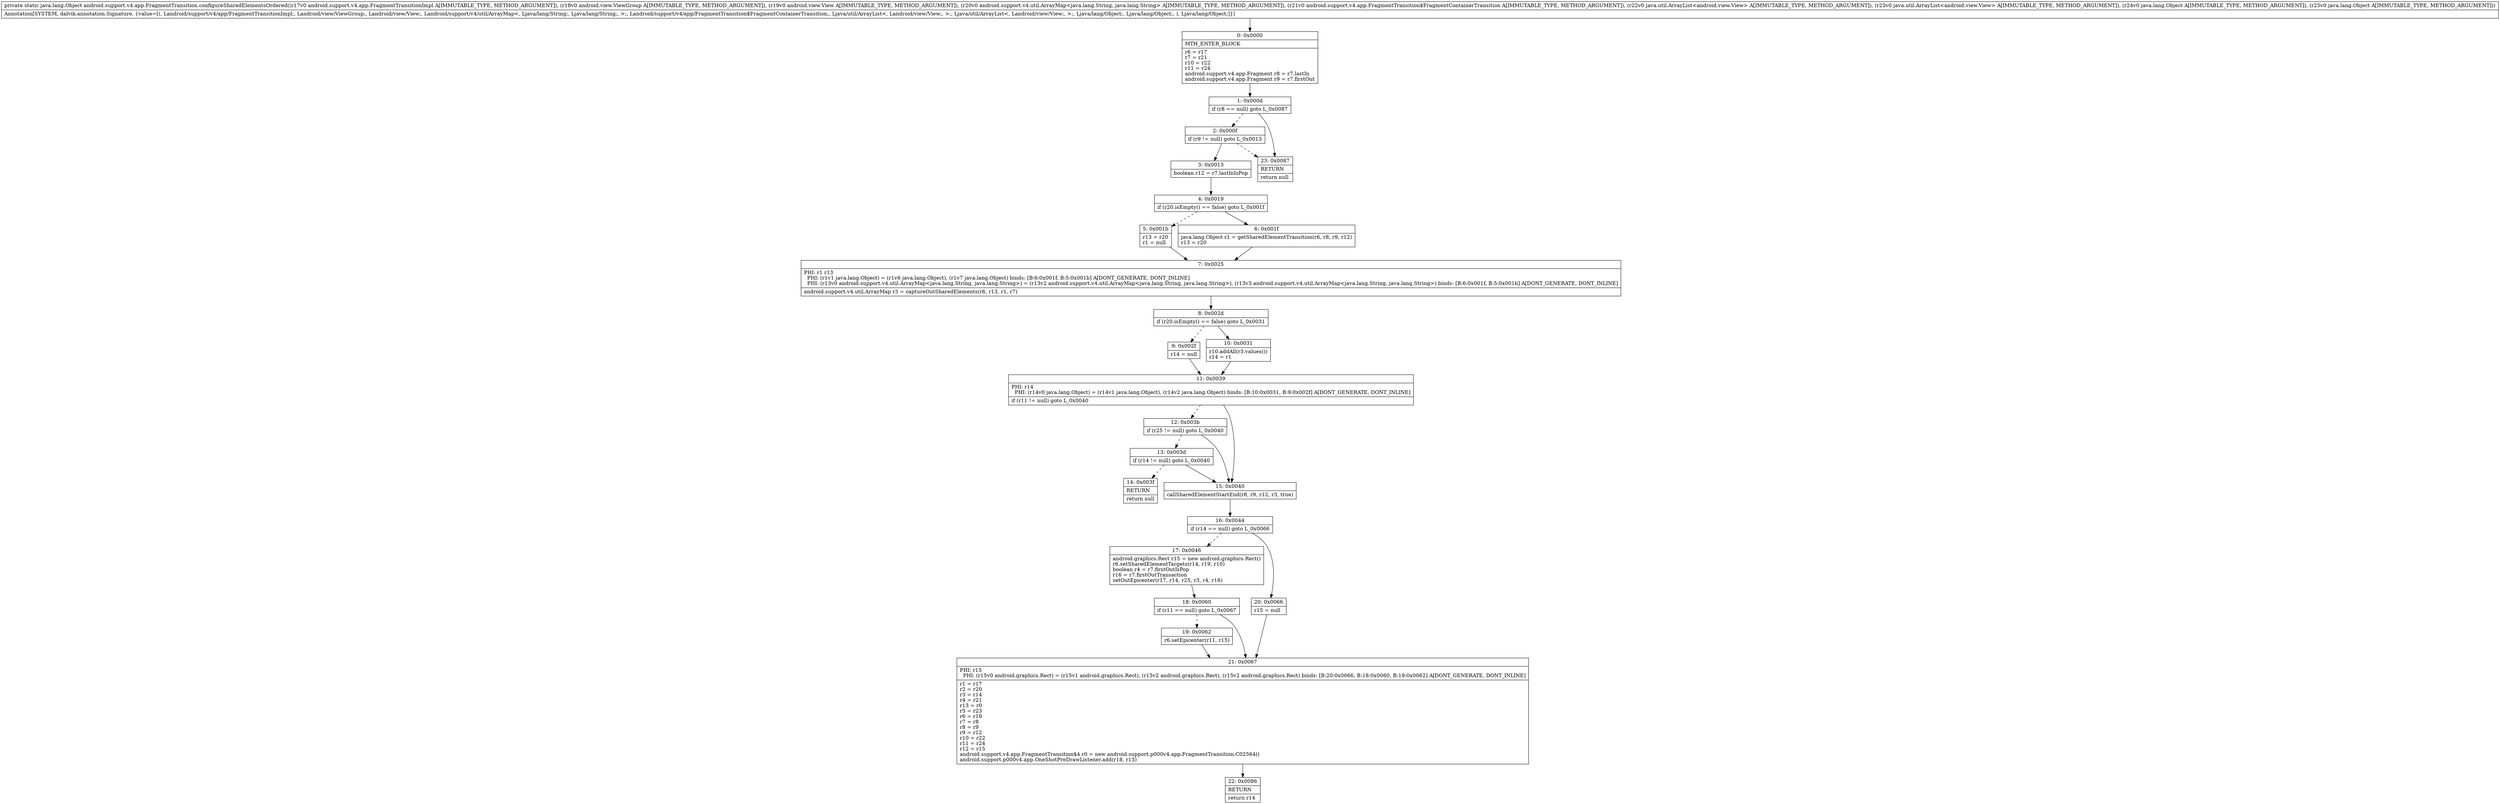 digraph "CFG forandroid.support.v4.app.FragmentTransition.configureSharedElementsOrdered(Landroid\/support\/v4\/app\/FragmentTransitionImpl;Landroid\/view\/ViewGroup;Landroid\/view\/View;Landroid\/support\/v4\/util\/ArrayMap;Landroid\/support\/v4\/app\/FragmentTransition$FragmentContainerTransition;Ljava\/util\/ArrayList;Ljava\/util\/ArrayList;Ljava\/lang\/Object;Ljava\/lang\/Object;)Ljava\/lang\/Object;" {
Node_0 [shape=record,label="{0\:\ 0x0000|MTH_ENTER_BLOCK\l|r6 = r17\lr7 = r21\lr10 = r22\lr11 = r24\landroid.support.v4.app.Fragment r8 = r7.lastIn\landroid.support.v4.app.Fragment r9 = r7.firstOut\l}"];
Node_1 [shape=record,label="{1\:\ 0x000d|if (r8 == null) goto L_0x0087\l}"];
Node_2 [shape=record,label="{2\:\ 0x000f|if (r9 != null) goto L_0x0013\l}"];
Node_3 [shape=record,label="{3\:\ 0x0013|boolean r12 = r7.lastInIsPop\l}"];
Node_4 [shape=record,label="{4\:\ 0x0019|if (r20.isEmpty() == false) goto L_0x001f\l}"];
Node_5 [shape=record,label="{5\:\ 0x001b|r13 = r20\lr1 = null\l}"];
Node_6 [shape=record,label="{6\:\ 0x001f|java.lang.Object r1 = getSharedElementTransition(r6, r8, r9, r12)\lr13 = r20\l}"];
Node_7 [shape=record,label="{7\:\ 0x0025|PHI: r1 r13 \l  PHI: (r1v1 java.lang.Object) = (r1v6 java.lang.Object), (r1v7 java.lang.Object) binds: [B:6:0x001f, B:5:0x001b] A[DONT_GENERATE, DONT_INLINE]\l  PHI: (r13v0 android.support.v4.util.ArrayMap\<java.lang.String, java.lang.String\>) = (r13v2 android.support.v4.util.ArrayMap\<java.lang.String, java.lang.String\>), (r13v3 android.support.v4.util.ArrayMap\<java.lang.String, java.lang.String\>) binds: [B:6:0x001f, B:5:0x001b] A[DONT_GENERATE, DONT_INLINE]\l|android.support.v4.util.ArrayMap r3 = captureOutSharedElements(r6, r13, r1, r7)\l}"];
Node_8 [shape=record,label="{8\:\ 0x002d|if (r20.isEmpty() == false) goto L_0x0031\l}"];
Node_9 [shape=record,label="{9\:\ 0x002f|r14 = null\l}"];
Node_10 [shape=record,label="{10\:\ 0x0031|r10.addAll(r3.values())\lr14 = r1\l}"];
Node_11 [shape=record,label="{11\:\ 0x0039|PHI: r14 \l  PHI: (r14v0 java.lang.Object) = (r14v1 java.lang.Object), (r14v2 java.lang.Object) binds: [B:10:0x0031, B:9:0x002f] A[DONT_GENERATE, DONT_INLINE]\l|if (r11 != null) goto L_0x0040\l}"];
Node_12 [shape=record,label="{12\:\ 0x003b|if (r25 != null) goto L_0x0040\l}"];
Node_13 [shape=record,label="{13\:\ 0x003d|if (r14 != null) goto L_0x0040\l}"];
Node_14 [shape=record,label="{14\:\ 0x003f|RETURN\l|return null\l}"];
Node_15 [shape=record,label="{15\:\ 0x0040|callSharedElementStartEnd(r8, r9, r12, r3, true)\l}"];
Node_16 [shape=record,label="{16\:\ 0x0044|if (r14 == null) goto L_0x0066\l}"];
Node_17 [shape=record,label="{17\:\ 0x0046|android.graphics.Rect r15 = new android.graphics.Rect()\lr6.setSharedElementTargets(r14, r19, r10)\lboolean r4 = r7.firstOutIsPop\lr16 = r7.firstOutTransaction\lsetOutEpicenter(r17, r14, r25, r3, r4, r16)\l}"];
Node_18 [shape=record,label="{18\:\ 0x0060|if (r11 == null) goto L_0x0067\l}"];
Node_19 [shape=record,label="{19\:\ 0x0062|r6.setEpicenter(r11, r15)\l}"];
Node_20 [shape=record,label="{20\:\ 0x0066|r15 = null\l}"];
Node_21 [shape=record,label="{21\:\ 0x0067|PHI: r15 \l  PHI: (r15v0 android.graphics.Rect) = (r15v1 android.graphics.Rect), (r15v2 android.graphics.Rect), (r15v2 android.graphics.Rect) binds: [B:20:0x0066, B:18:0x0060, B:19:0x0062] A[DONT_GENERATE, DONT_INLINE]\l|r1 = r17\lr2 = r20\lr3 = r14\lr4 = r21\lr13 = r0\lr5 = r23\lr6 = r19\lr7 = r8\lr8 = r9\lr9 = r12\lr10 = r22\lr11 = r24\lr12 = r15\landroid.support.v4.app.FragmentTransition$4 r0 = new android.support.p000v4.app.FragmentTransition.C02564()\landroid.support.p000v4.app.OneShotPreDrawListener.add(r18, r13)\l}"];
Node_22 [shape=record,label="{22\:\ 0x0086|RETURN\l|return r14\l}"];
Node_23 [shape=record,label="{23\:\ 0x0087|RETURN\l|return null\l}"];
MethodNode[shape=record,label="{private static java.lang.Object android.support.v4.app.FragmentTransition.configureSharedElementsOrdered((r17v0 android.support.v4.app.FragmentTransitionImpl A[IMMUTABLE_TYPE, METHOD_ARGUMENT]), (r18v0 android.view.ViewGroup A[IMMUTABLE_TYPE, METHOD_ARGUMENT]), (r19v0 android.view.View A[IMMUTABLE_TYPE, METHOD_ARGUMENT]), (r20v0 android.support.v4.util.ArrayMap\<java.lang.String, java.lang.String\> A[IMMUTABLE_TYPE, METHOD_ARGUMENT]), (r21v0 android.support.v4.app.FragmentTransition$FragmentContainerTransition A[IMMUTABLE_TYPE, METHOD_ARGUMENT]), (r22v0 java.util.ArrayList\<android.view.View\> A[IMMUTABLE_TYPE, METHOD_ARGUMENT]), (r23v0 java.util.ArrayList\<android.view.View\> A[IMMUTABLE_TYPE, METHOD_ARGUMENT]), (r24v0 java.lang.Object A[IMMUTABLE_TYPE, METHOD_ARGUMENT]), (r25v0 java.lang.Object A[IMMUTABLE_TYPE, METHOD_ARGUMENT]))  | Annotation[SYSTEM, dalvik.annotation.Signature, \{value=[(, Landroid\/support\/v4\/app\/FragmentTransitionImpl;, Landroid\/view\/ViewGroup;, Landroid\/view\/View;, Landroid\/support\/v4\/util\/ArrayMap\<, Ljava\/lang\/String;, Ljava\/lang\/String;, \>;, Landroid\/support\/v4\/app\/FragmentTransition$FragmentContainerTransition;, Ljava\/util\/ArrayList\<, Landroid\/view\/View;, \>;, Ljava\/util\/ArrayList\<, Landroid\/view\/View;, \>;, Ljava\/lang\/Object;, Ljava\/lang\/Object;, ), Ljava\/lang\/Object;]\}]\l}"];
MethodNode -> Node_0;
Node_0 -> Node_1;
Node_1 -> Node_2[style=dashed];
Node_1 -> Node_23;
Node_2 -> Node_3;
Node_2 -> Node_23[style=dashed];
Node_3 -> Node_4;
Node_4 -> Node_5[style=dashed];
Node_4 -> Node_6;
Node_5 -> Node_7;
Node_6 -> Node_7;
Node_7 -> Node_8;
Node_8 -> Node_9[style=dashed];
Node_8 -> Node_10;
Node_9 -> Node_11;
Node_10 -> Node_11;
Node_11 -> Node_12[style=dashed];
Node_11 -> Node_15;
Node_12 -> Node_13[style=dashed];
Node_12 -> Node_15;
Node_13 -> Node_14[style=dashed];
Node_13 -> Node_15;
Node_15 -> Node_16;
Node_16 -> Node_17[style=dashed];
Node_16 -> Node_20;
Node_17 -> Node_18;
Node_18 -> Node_19[style=dashed];
Node_18 -> Node_21;
Node_19 -> Node_21;
Node_20 -> Node_21;
Node_21 -> Node_22;
}

